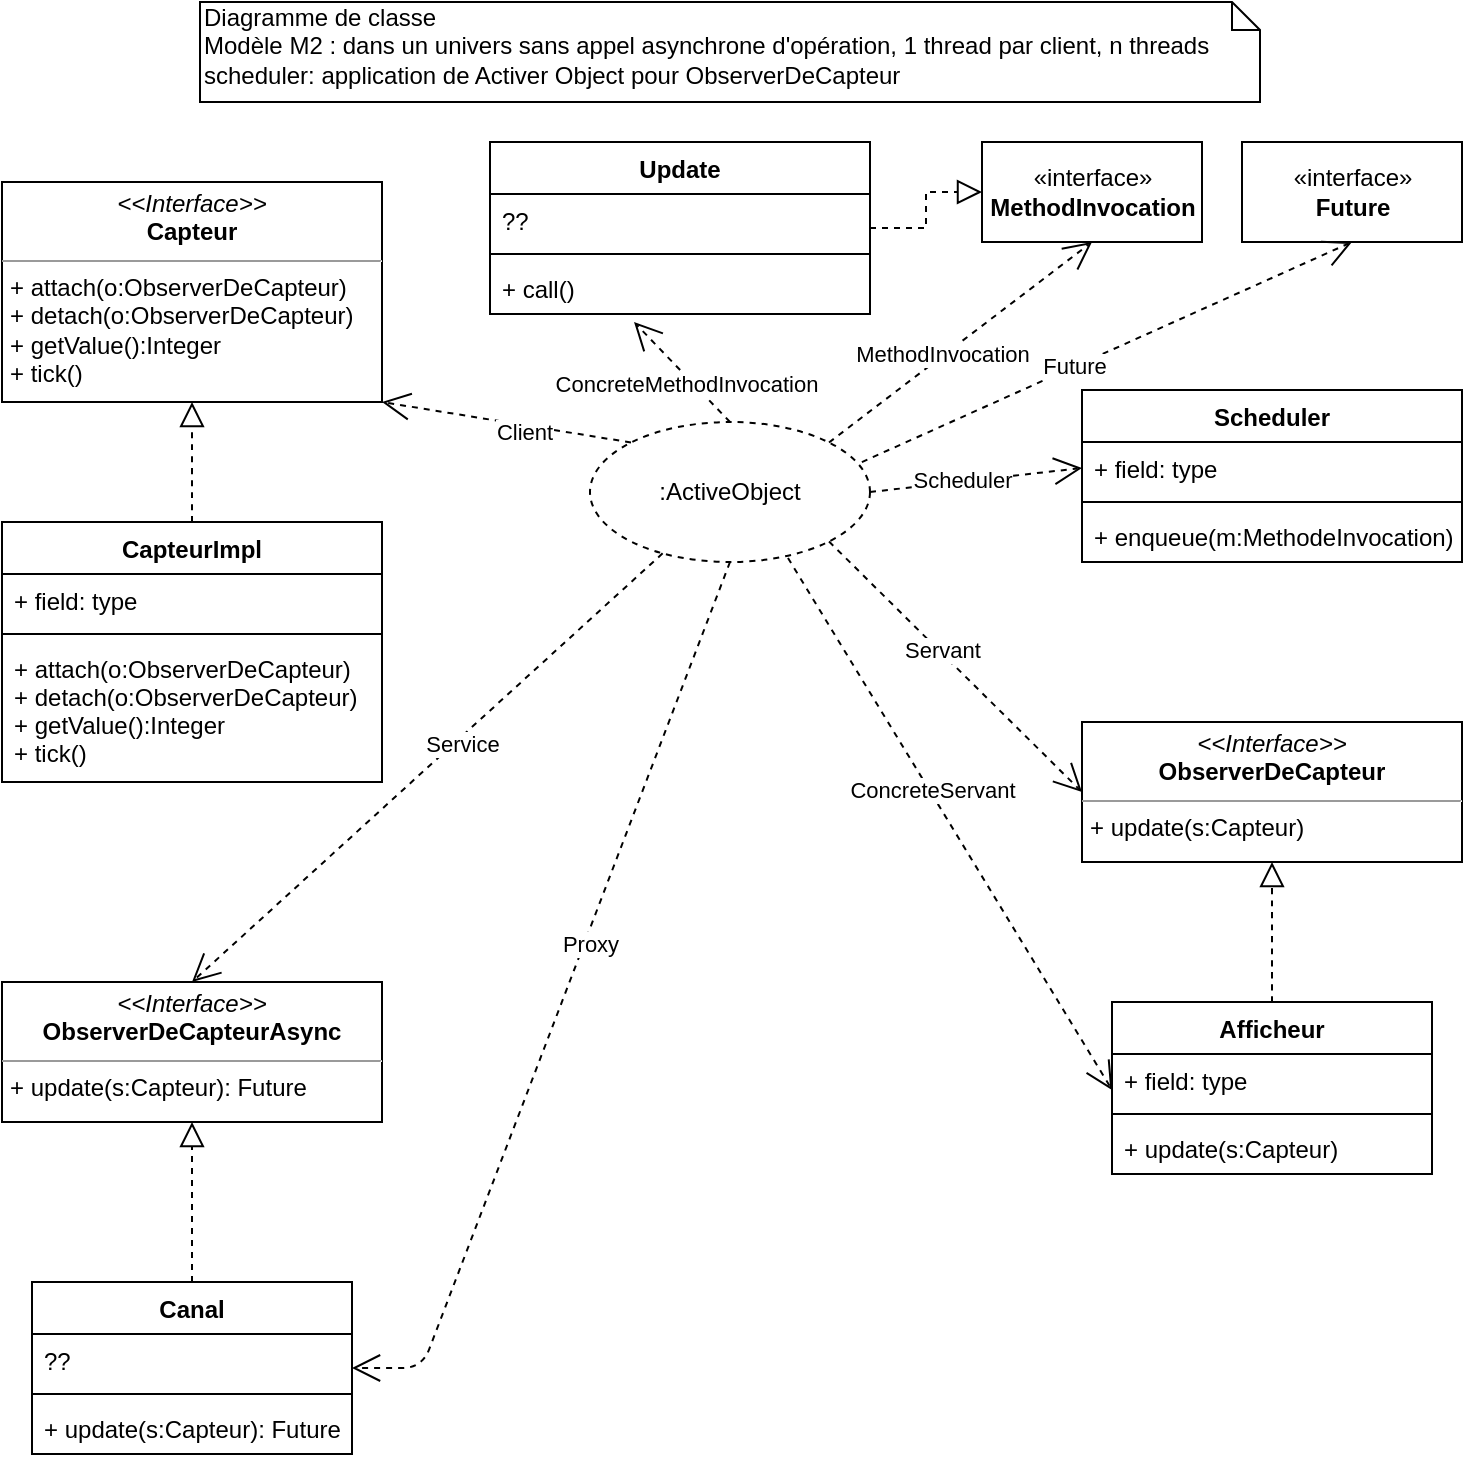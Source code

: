 <mxfile version="13.8.1" type="device"><diagram id="btUnCOec4EC8QKUumP4a" name="Page-1"><mxGraphModel dx="1422" dy="798" grid="1" gridSize="10" guides="1" tooltips="1" connect="1" arrows="1" fold="1" page="1" pageScale="1" pageWidth="827" pageHeight="1169" math="0" shadow="0"><root><mxCell id="0"/><mxCell id="1" parent="0"/><mxCell id="-bEl5EiCQrOa1FqBtvlF-1" value="Diagramme de classe&lt;br&gt;Modèle M2 : dans un univers sans appel asynchrone d'opération, 1 thread par client, n threads scheduler: application de Activer Object pour ObserverDeCapteur" style="shape=note;whiteSpace=wrap;html=1;size=14;verticalAlign=top;align=left;spacingTop=-6;" parent="1" vertex="1"><mxGeometry x="149" y="10" width="530" height="50" as="geometry"/></mxCell><mxCell id="-bEl5EiCQrOa1FqBtvlF-2" value=":ActiveObject" style="ellipse;whiteSpace=wrap;html=1;dashed=1;" parent="1" vertex="1"><mxGeometry x="344" y="220" width="140" height="70" as="geometry"/></mxCell><mxCell id="-bEl5EiCQrOa1FqBtvlF-7" value="&lt;p style=&quot;margin: 0px ; margin-top: 4px ; text-align: center&quot;&gt;&lt;i&gt;&amp;lt;&amp;lt;Interface&amp;gt;&amp;gt;&lt;/i&gt;&lt;br&gt;&lt;b&gt;Capteur&lt;/b&gt;&lt;/p&gt;&lt;hr size=&quot;1&quot;&gt;&lt;p style=&quot;margin: 0px ; margin-left: 4px&quot;&gt;+ attach(o:ObserverDeCapteur)&lt;/p&gt;&lt;p style=&quot;margin: 0px ; margin-left: 4px&quot;&gt;+ detach(o:ObserverDeCapteur)&lt;/p&gt;&lt;p style=&quot;margin: 0px ; margin-left: 4px&quot;&gt;+ getValue():Integer&lt;/p&gt;&lt;p style=&quot;margin: 0px ; margin-left: 4px&quot;&gt;+ tick()&lt;/p&gt;" style="verticalAlign=top;align=left;overflow=fill;fontSize=12;fontFamily=Helvetica;html=1;" parent="1" vertex="1"><mxGeometry x="50" y="100" width="190" height="110" as="geometry"/></mxCell><mxCell id="-bEl5EiCQrOa1FqBtvlF-8" value="&lt;p style=&quot;margin: 0px ; margin-top: 4px ; text-align: center&quot;&gt;&lt;i&gt;&amp;lt;&amp;lt;Interface&amp;gt;&amp;gt;&lt;/i&gt;&lt;br&gt;&lt;b&gt;ObserverDeCapteur&lt;/b&gt;&lt;/p&gt;&lt;hr size=&quot;1&quot;&gt;&lt;p style=&quot;margin: 0px ; margin-left: 4px&quot;&gt;+ update(s:Capteur)&lt;/p&gt;" style="verticalAlign=top;align=left;overflow=fill;fontSize=12;fontFamily=Helvetica;html=1;" parent="1" vertex="1"><mxGeometry x="590" y="370" width="190" height="70" as="geometry"/></mxCell><mxCell id="-bEl5EiCQrOa1FqBtvlF-10" value="" style="endArrow=open;endFill=1;endSize=12;html=1;dashed=1;exitX=1;exitY=1;exitDx=0;exitDy=0;entryX=0;entryY=0.5;entryDx=0;entryDy=0;" parent="1" source="-bEl5EiCQrOa1FqBtvlF-2" target="-bEl5EiCQrOa1FqBtvlF-8" edge="1"><mxGeometry width="160" relative="1" as="geometry"><mxPoint x="330" y="230" as="sourcePoint"/><mxPoint x="490" y="230" as="targetPoint"/></mxGeometry></mxCell><mxCell id="-bEl5EiCQrOa1FqBtvlF-11" value="Servant" style="edgeLabel;html=1;align=center;verticalAlign=middle;resizable=0;points=[];" parent="-bEl5EiCQrOa1FqBtvlF-10" vertex="1" connectable="0"><mxGeometry x="-0.132" y="2" relative="1" as="geometry"><mxPoint y="1" as="offset"/></mxGeometry></mxCell><mxCell id="-bEl5EiCQrOa1FqBtvlF-14" value="" style="endArrow=open;endFill=1;endSize=12;html=1;dashed=1;exitX=0;exitY=0;exitDx=0;exitDy=0;entryX=1;entryY=1;entryDx=0;entryDy=0;" parent="1" source="-bEl5EiCQrOa1FqBtvlF-2" target="-bEl5EiCQrOa1FqBtvlF-7" edge="1"><mxGeometry width="160" relative="1" as="geometry"><mxPoint x="259.997" y="289.999" as="sourcePoint"/><mxPoint x="440.389" y="163.48" as="targetPoint"/></mxGeometry></mxCell><mxCell id="-bEl5EiCQrOa1FqBtvlF-15" value="Client" style="edgeLabel;html=1;align=center;verticalAlign=middle;resizable=0;points=[];" parent="-bEl5EiCQrOa1FqBtvlF-14" vertex="1" connectable="0"><mxGeometry x="-0.132" y="2" relative="1" as="geometry"><mxPoint y="1" as="offset"/></mxGeometry></mxCell><mxCell id="-bEl5EiCQrOa1FqBtvlF-25" style="edgeStyle=orthogonalEdgeStyle;curved=1;orthogonalLoop=1;jettySize=auto;html=1;exitX=0.5;exitY=0;exitDx=0;exitDy=0;entryX=0.5;entryY=1;entryDx=0;entryDy=0;dashed=1;endArrow=block;endFill=0;endSize=10;" parent="1" source="-bEl5EiCQrOa1FqBtvlF-16" target="-bEl5EiCQrOa1FqBtvlF-8" edge="1"><mxGeometry relative="1" as="geometry"/></mxCell><mxCell id="-bEl5EiCQrOa1FqBtvlF-24" style="edgeStyle=orthogonalEdgeStyle;curved=1;orthogonalLoop=1;jettySize=auto;html=1;exitX=0.5;exitY=0;exitDx=0;exitDy=0;entryX=0.5;entryY=1;entryDx=0;entryDy=0;dashed=1;endArrow=block;endFill=0;endSize=10;" parent="1" source="-bEl5EiCQrOa1FqBtvlF-20" target="-bEl5EiCQrOa1FqBtvlF-7" edge="1"><mxGeometry relative="1" as="geometry"/></mxCell><mxCell id="-bEl5EiCQrOa1FqBtvlF-20" value="CapteurImpl" style="swimlane;fontStyle=1;align=center;verticalAlign=top;childLayout=stackLayout;horizontal=1;startSize=26;horizontalStack=0;resizeParent=1;resizeParentMax=0;resizeLast=0;collapsible=1;marginBottom=0;" parent="1" vertex="1"><mxGeometry x="50" y="270" width="190" height="130" as="geometry"/></mxCell><mxCell id="-bEl5EiCQrOa1FqBtvlF-21" value="+ field: type" style="text;strokeColor=none;fillColor=none;align=left;verticalAlign=top;spacingLeft=4;spacingRight=4;overflow=hidden;rotatable=0;points=[[0,0.5],[1,0.5]];portConstraint=eastwest;" parent="-bEl5EiCQrOa1FqBtvlF-20" vertex="1"><mxGeometry y="26" width="190" height="26" as="geometry"/></mxCell><mxCell id="-bEl5EiCQrOa1FqBtvlF-22" value="" style="line;strokeWidth=1;fillColor=none;align=left;verticalAlign=middle;spacingTop=-1;spacingLeft=3;spacingRight=3;rotatable=0;labelPosition=right;points=[];portConstraint=eastwest;" parent="-bEl5EiCQrOa1FqBtvlF-20" vertex="1"><mxGeometry y="52" width="190" height="8" as="geometry"/></mxCell><mxCell id="-bEl5EiCQrOa1FqBtvlF-23" value="+ attach(o:ObserverDeCapteur)&#10;+ detach(o:ObserverDeCapteur)&#10;+ getValue():Integer&#10;+ tick()" style="text;strokeColor=none;fillColor=none;align=left;verticalAlign=top;spacingLeft=4;spacingRight=4;overflow=hidden;rotatable=0;points=[[0,0.5],[1,0.5]];portConstraint=eastwest;" parent="-bEl5EiCQrOa1FqBtvlF-20" vertex="1"><mxGeometry y="60" width="190" height="70" as="geometry"/></mxCell><mxCell id="-bEl5EiCQrOa1FqBtvlF-29" value="" style="endArrow=open;endFill=1;endSize=12;html=1;dashed=1;exitX=0.707;exitY=0.971;exitDx=0;exitDy=0;entryX=0.001;entryY=0.698;entryDx=0;entryDy=0;entryPerimeter=0;exitPerimeter=0;" parent="1" source="-bEl5EiCQrOa1FqBtvlF-2" target="-bEl5EiCQrOa1FqBtvlF-17" edge="1"><mxGeometry width="160" relative="1" as="geometry"><mxPoint x="374.257" y="339.625" as="sourcePoint"/><mxPoint x="590" y="370" as="targetPoint"/></mxGeometry></mxCell><mxCell id="-bEl5EiCQrOa1FqBtvlF-30" value="ConcreteServant" style="edgeLabel;html=1;align=center;verticalAlign=middle;resizable=0;points=[];" parent="-bEl5EiCQrOa1FqBtvlF-29" vertex="1" connectable="0"><mxGeometry x="-0.132" y="2" relative="1" as="geometry"><mxPoint y="1" as="offset"/></mxGeometry></mxCell><mxCell id="ZCmrtrx8sHGQ6auWHu1h-27" value="Update" style="swimlane;fontStyle=1;align=center;verticalAlign=top;childLayout=stackLayout;horizontal=1;startSize=26;horizontalStack=0;resizeParent=1;resizeParentMax=0;resizeLast=0;collapsible=1;marginBottom=0;" parent="1" vertex="1"><mxGeometry x="294" y="80" width="190" height="86" as="geometry"/></mxCell><mxCell id="ZCmrtrx8sHGQ6auWHu1h-28" value="??" style="text;strokeColor=none;fillColor=none;align=left;verticalAlign=top;spacingLeft=4;spacingRight=4;overflow=hidden;rotatable=0;points=[[0,0.5],[1,0.5]];portConstraint=eastwest;" parent="ZCmrtrx8sHGQ6auWHu1h-27" vertex="1"><mxGeometry y="26" width="190" height="26" as="geometry"/></mxCell><mxCell id="ZCmrtrx8sHGQ6auWHu1h-29" value="" style="line;strokeWidth=1;fillColor=none;align=left;verticalAlign=middle;spacingTop=-1;spacingLeft=3;spacingRight=3;rotatable=0;labelPosition=right;points=[];portConstraint=eastwest;" parent="ZCmrtrx8sHGQ6auWHu1h-27" vertex="1"><mxGeometry y="52" width="190" height="8" as="geometry"/></mxCell><mxCell id="ZCmrtrx8sHGQ6auWHu1h-30" value="+ call()" style="text;strokeColor=none;fillColor=none;align=left;verticalAlign=top;spacingLeft=4;spacingRight=4;overflow=hidden;rotatable=0;points=[[0,0.5],[1,0.5]];portConstraint=eastwest;" parent="ZCmrtrx8sHGQ6auWHu1h-27" vertex="1"><mxGeometry y="60" width="190" height="26" as="geometry"/></mxCell><mxCell id="-bEl5EiCQrOa1FqBtvlF-16" value="Afficheur" style="swimlane;fontStyle=1;align=center;verticalAlign=top;childLayout=stackLayout;horizontal=1;startSize=26;horizontalStack=0;resizeParent=1;resizeParentMax=0;resizeLast=0;collapsible=1;marginBottom=0;" parent="1" vertex="1"><mxGeometry x="605" y="510" width="160" height="86" as="geometry"/></mxCell><mxCell id="-bEl5EiCQrOa1FqBtvlF-17" value="+ field: type" style="text;strokeColor=none;fillColor=none;align=left;verticalAlign=top;spacingLeft=4;spacingRight=4;overflow=hidden;rotatable=0;points=[[0,0.5],[1,0.5]];portConstraint=eastwest;" parent="-bEl5EiCQrOa1FqBtvlF-16" vertex="1"><mxGeometry y="26" width="160" height="26" as="geometry"/></mxCell><mxCell id="-bEl5EiCQrOa1FqBtvlF-18" value="" style="line;strokeWidth=1;fillColor=none;align=left;verticalAlign=middle;spacingTop=-1;spacingLeft=3;spacingRight=3;rotatable=0;labelPosition=right;points=[];portConstraint=eastwest;" parent="-bEl5EiCQrOa1FqBtvlF-16" vertex="1"><mxGeometry y="52" width="160" height="8" as="geometry"/></mxCell><mxCell id="-bEl5EiCQrOa1FqBtvlF-19" value="+ update(s:Capteur)" style="text;strokeColor=none;fillColor=none;align=left;verticalAlign=top;spacingLeft=4;spacingRight=4;overflow=hidden;rotatable=0;points=[[0,0.5],[1,0.5]];portConstraint=eastwest;" parent="-bEl5EiCQrOa1FqBtvlF-16" vertex="1"><mxGeometry y="60" width="160" height="26" as="geometry"/></mxCell><mxCell id="ZCmrtrx8sHGQ6auWHu1h-1" value="&lt;p style=&quot;margin: 0px ; margin-top: 4px ; text-align: center&quot;&gt;&lt;i&gt;&amp;lt;&amp;lt;Interface&amp;gt;&amp;gt;&lt;/i&gt;&lt;br&gt;&lt;b&gt;ObserverDeCapteurAsync&lt;/b&gt;&lt;/p&gt;&lt;hr size=&quot;1&quot;&gt;&lt;p style=&quot;margin: 0px ; margin-left: 4px&quot;&gt;+ update(s:Capteur): Future&lt;/p&gt;" style="verticalAlign=top;align=left;overflow=fill;fontSize=12;fontFamily=Helvetica;html=1;" parent="1" vertex="1"><mxGeometry x="50" y="500" width="190" height="70" as="geometry"/></mxCell><mxCell id="ZCmrtrx8sHGQ6auWHu1h-3" value="" style="endArrow=open;endFill=1;endSize=12;html=1;dashed=1;entryX=0.5;entryY=0;entryDx=0;entryDy=0;" parent="1" source="-bEl5EiCQrOa1FqBtvlF-2" target="ZCmrtrx8sHGQ6auWHu1h-1" edge="1"><mxGeometry width="160" relative="1" as="geometry"><mxPoint x="520" y="190" as="sourcePoint"/><mxPoint x="626" y="340" as="targetPoint"/></mxGeometry></mxCell><mxCell id="ZCmrtrx8sHGQ6auWHu1h-4" value="Service" style="edgeLabel;html=1;align=center;verticalAlign=middle;resizable=0;points=[];" parent="ZCmrtrx8sHGQ6auWHu1h-3" vertex="1" connectable="0"><mxGeometry x="-0.132" y="2" relative="1" as="geometry"><mxPoint y="1" as="offset"/></mxGeometry></mxCell><mxCell id="ZCmrtrx8sHGQ6auWHu1h-9" value="" style="endArrow=open;endFill=1;endSize=12;html=1;dashed=1;exitX=0.5;exitY=1;exitDx=0;exitDy=0;" parent="1" source="-bEl5EiCQrOa1FqBtvlF-2" target="ZCmrtrx8sHGQ6auWHu1h-5" edge="1"><mxGeometry width="160" relative="1" as="geometry"><mxPoint x="473.497" y="289.749" as="sourcePoint"/><mxPoint x="615.16" y="564.148" as="targetPoint"/><Array as="points"><mxPoint x="260" y="693"/></Array></mxGeometry></mxCell><mxCell id="ZCmrtrx8sHGQ6auWHu1h-10" value="Proxy" style="edgeLabel;html=1;align=center;verticalAlign=middle;resizable=0;points=[];" parent="ZCmrtrx8sHGQ6auWHu1h-9" vertex="1" connectable="0"><mxGeometry x="-0.132" y="2" relative="1" as="geometry"><mxPoint y="1" as="offset"/></mxGeometry></mxCell><mxCell id="ZCmrtrx8sHGQ6auWHu1h-12" style="edgeStyle=orthogonalEdgeStyle;rounded=0;orthogonalLoop=1;jettySize=auto;html=1;exitX=0.5;exitY=0;exitDx=0;exitDy=0;entryX=0.5;entryY=1;entryDx=0;entryDy=0;dashed=1;endArrow=block;endFill=0;endSize=10;" parent="1" source="ZCmrtrx8sHGQ6auWHu1h-5" target="ZCmrtrx8sHGQ6auWHu1h-1" edge="1"><mxGeometry relative="1" as="geometry"/></mxCell><mxCell id="ZCmrtrx8sHGQ6auWHu1h-5" value="Canal" style="swimlane;fontStyle=1;align=center;verticalAlign=top;childLayout=stackLayout;horizontal=1;startSize=26;horizontalStack=0;resizeParent=1;resizeParentMax=0;resizeLast=0;collapsible=1;marginBottom=0;" parent="1" vertex="1"><mxGeometry x="65" y="650" width="160" height="86" as="geometry"/></mxCell><mxCell id="ZCmrtrx8sHGQ6auWHu1h-6" value="??" style="text;strokeColor=none;fillColor=none;align=left;verticalAlign=top;spacingLeft=4;spacingRight=4;overflow=hidden;rotatable=0;points=[[0,0.5],[1,0.5]];portConstraint=eastwest;" parent="ZCmrtrx8sHGQ6auWHu1h-5" vertex="1"><mxGeometry y="26" width="160" height="26" as="geometry"/></mxCell><mxCell id="ZCmrtrx8sHGQ6auWHu1h-7" value="" style="line;strokeWidth=1;fillColor=none;align=left;verticalAlign=middle;spacingTop=-1;spacingLeft=3;spacingRight=3;rotatable=0;labelPosition=right;points=[];portConstraint=eastwest;" parent="ZCmrtrx8sHGQ6auWHu1h-5" vertex="1"><mxGeometry y="52" width="160" height="8" as="geometry"/></mxCell><mxCell id="ZCmrtrx8sHGQ6auWHu1h-8" value="+ update(s:Capteur): Future" style="text;strokeColor=none;fillColor=none;align=left;verticalAlign=top;spacingLeft=4;spacingRight=4;overflow=hidden;rotatable=0;points=[[0,0.5],[1,0.5]];portConstraint=eastwest;" parent="ZCmrtrx8sHGQ6auWHu1h-5" vertex="1"><mxGeometry y="60" width="160" height="26" as="geometry"/></mxCell><mxCell id="ZCmrtrx8sHGQ6auWHu1h-18" value="" style="endArrow=open;endFill=1;endSize=12;html=1;dashed=1;exitX=1;exitY=0.5;exitDx=0;exitDy=0;entryX=0;entryY=0.5;entryDx=0;entryDy=0;" parent="1" source="-bEl5EiCQrOa1FqBtvlF-2" target="ZCmrtrx8sHGQ6auWHu1h-14" edge="1"><mxGeometry width="160" relative="1" as="geometry"><mxPoint x="494" y="265" as="sourcePoint"/><mxPoint x="600" y="415" as="targetPoint"/></mxGeometry></mxCell><mxCell id="ZCmrtrx8sHGQ6auWHu1h-19" value="Scheduler" style="edgeLabel;html=1;align=center;verticalAlign=middle;resizable=0;points=[];" parent="ZCmrtrx8sHGQ6auWHu1h-18" vertex="1" connectable="0"><mxGeometry x="-0.132" y="2" relative="1" as="geometry"><mxPoint y="1" as="offset"/></mxGeometry></mxCell><mxCell id="ZCmrtrx8sHGQ6auWHu1h-13" value="Scheduler" style="swimlane;fontStyle=1;align=center;verticalAlign=top;childLayout=stackLayout;horizontal=1;startSize=26;horizontalStack=0;resizeParent=1;resizeParentMax=0;resizeLast=0;collapsible=1;marginBottom=0;" parent="1" vertex="1"><mxGeometry x="590" y="204" width="190" height="86" as="geometry"/></mxCell><mxCell id="ZCmrtrx8sHGQ6auWHu1h-14" value="+ field: type" style="text;strokeColor=none;fillColor=none;align=left;verticalAlign=top;spacingLeft=4;spacingRight=4;overflow=hidden;rotatable=0;points=[[0,0.5],[1,0.5]];portConstraint=eastwest;" parent="ZCmrtrx8sHGQ6auWHu1h-13" vertex="1"><mxGeometry y="26" width="190" height="26" as="geometry"/></mxCell><mxCell id="ZCmrtrx8sHGQ6auWHu1h-15" value="" style="line;strokeWidth=1;fillColor=none;align=left;verticalAlign=middle;spacingTop=-1;spacingLeft=3;spacingRight=3;rotatable=0;labelPosition=right;points=[];portConstraint=eastwest;" parent="ZCmrtrx8sHGQ6auWHu1h-13" vertex="1"><mxGeometry y="52" width="190" height="8" as="geometry"/></mxCell><mxCell id="ZCmrtrx8sHGQ6auWHu1h-16" value="+ enqueue(m:MethodeInvocation)" style="text;strokeColor=none;fillColor=none;align=left;verticalAlign=top;spacingLeft=4;spacingRight=4;overflow=hidden;rotatable=0;points=[[0,0.5],[1,0.5]];portConstraint=eastwest;" parent="ZCmrtrx8sHGQ6auWHu1h-13" vertex="1"><mxGeometry y="60" width="190" height="26" as="geometry"/></mxCell><mxCell id="ZCmrtrx8sHGQ6auWHu1h-21" value="«interface»&lt;br&gt;&lt;b&gt;Future&lt;/b&gt;" style="html=1;" parent="1" vertex="1"><mxGeometry x="670" y="80" width="110" height="50" as="geometry"/></mxCell><mxCell id="ZCmrtrx8sHGQ6auWHu1h-22" value="«interface»&lt;br&gt;&lt;b&gt;MethodInvocation&lt;/b&gt;" style="html=1;" parent="1" vertex="1"><mxGeometry x="540" y="80" width="110" height="50" as="geometry"/></mxCell><mxCell id="ZCmrtrx8sHGQ6auWHu1h-23" value="" style="endArrow=open;endFill=1;endSize=12;html=1;dashed=1;exitX=0.971;exitY=0.286;exitDx=0;exitDy=0;entryX=0.5;entryY=1;entryDx=0;entryDy=0;exitPerimeter=0;" parent="1" source="-bEl5EiCQrOa1FqBtvlF-2" target="ZCmrtrx8sHGQ6auWHu1h-21" edge="1"><mxGeometry width="160" relative="1" as="geometry"><mxPoint x="473.497" y="240.251" as="sourcePoint"/><mxPoint x="600" y="253" as="targetPoint"/></mxGeometry></mxCell><mxCell id="ZCmrtrx8sHGQ6auWHu1h-24" value="Future" style="edgeLabel;html=1;align=center;verticalAlign=middle;resizable=0;points=[];" parent="ZCmrtrx8sHGQ6auWHu1h-23" vertex="1" connectable="0"><mxGeometry x="-0.132" y="2" relative="1" as="geometry"><mxPoint y="1" as="offset"/></mxGeometry></mxCell><mxCell id="ZCmrtrx8sHGQ6auWHu1h-25" value="" style="endArrow=open;endFill=1;endSize=12;html=1;dashed=1;exitX=1;exitY=0;exitDx=0;exitDy=0;entryX=0.5;entryY=1;entryDx=0;entryDy=0;" parent="1" source="-bEl5EiCQrOa1FqBtvlF-2" target="ZCmrtrx8sHGQ6auWHu1h-22" edge="1"><mxGeometry width="160" relative="1" as="geometry"><mxPoint x="473.497" y="240.251" as="sourcePoint"/><mxPoint x="615" y="160" as="targetPoint"/></mxGeometry></mxCell><mxCell id="ZCmrtrx8sHGQ6auWHu1h-26" value="MethodInvocation" style="edgeLabel;html=1;align=center;verticalAlign=middle;resizable=0;points=[];" parent="ZCmrtrx8sHGQ6auWHu1h-25" vertex="1" connectable="0"><mxGeometry x="-0.132" y="2" relative="1" as="geometry"><mxPoint y="1" as="offset"/></mxGeometry></mxCell><mxCell id="ZCmrtrx8sHGQ6auWHu1h-31" style="edgeStyle=orthogonalEdgeStyle;rounded=0;orthogonalLoop=1;jettySize=auto;html=1;entryX=0;entryY=0.5;entryDx=0;entryDy=0;dashed=1;endArrow=block;endFill=0;endSize=10;" parent="1" source="ZCmrtrx8sHGQ6auWHu1h-27" target="ZCmrtrx8sHGQ6auWHu1h-22" edge="1"><mxGeometry relative="1" as="geometry"><mxPoint x="510" y="120" as="sourcePoint"/><mxPoint x="155" y="580" as="targetPoint"/></mxGeometry></mxCell><mxCell id="ZCmrtrx8sHGQ6auWHu1h-32" value="" style="endArrow=open;endFill=1;endSize=12;html=1;dashed=1;exitX=0.5;exitY=0;exitDx=0;exitDy=0;entryX=0.379;entryY=1.154;entryDx=0;entryDy=0;entryPerimeter=0;" parent="1" source="-bEl5EiCQrOa1FqBtvlF-2" target="ZCmrtrx8sHGQ6auWHu1h-30" edge="1"><mxGeometry width="160" relative="1" as="geometry"><mxPoint x="473.497" y="240.251" as="sourcePoint"/><mxPoint x="605" y="140" as="targetPoint"/></mxGeometry></mxCell><mxCell id="ZCmrtrx8sHGQ6auWHu1h-33" value="ConcreteMethodInvocation" style="edgeLabel;html=1;align=center;verticalAlign=middle;resizable=0;points=[];" parent="ZCmrtrx8sHGQ6auWHu1h-32" vertex="1" connectable="0"><mxGeometry x="-0.132" y="2" relative="1" as="geometry"><mxPoint y="1" as="offset"/></mxGeometry></mxCell></root></mxGraphModel></diagram></mxfile>